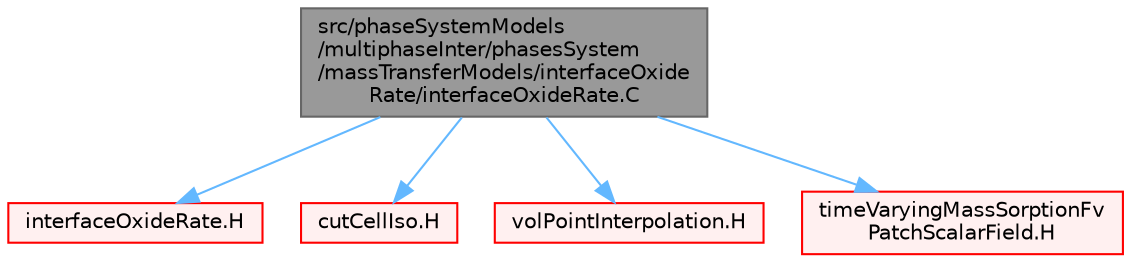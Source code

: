 digraph "src/phaseSystemModels/multiphaseInter/phasesSystem/massTransferModels/interfaceOxideRate/interfaceOxideRate.C"
{
 // LATEX_PDF_SIZE
  bgcolor="transparent";
  edge [fontname=Helvetica,fontsize=10,labelfontname=Helvetica,labelfontsize=10];
  node [fontname=Helvetica,fontsize=10,shape=box,height=0.2,width=0.4];
  Node1 [id="Node000001",label="src/phaseSystemModels\l/multiphaseInter/phasesSystem\l/massTransferModels/interfaceOxide\lRate/interfaceOxideRate.C",height=0.2,width=0.4,color="gray40", fillcolor="grey60", style="filled", fontcolor="black",tooltip=" "];
  Node1 -> Node2 [id="edge1_Node000001_Node000002",color="steelblue1",style="solid",tooltip=" "];
  Node2 [id="Node000002",label="interfaceOxideRate.H",height=0.2,width=0.4,color="red", fillcolor="#FFF0F0", style="filled",URL="$interfaceOxideRate_8H.html",tooltip=" "];
  Node1 -> Node4 [id="edge2_Node000001_Node000004",color="steelblue1",style="solid",tooltip=" "];
  Node4 [id="Node000004",label="cutCellIso.H",height=0.2,width=0.4,color="red", fillcolor="#FFF0F0", style="filled",URL="$cutCellIso_8H.html",tooltip=" "];
  Node1 -> Node393 [id="edge3_Node000001_Node000393",color="steelblue1",style="solid",tooltip=" "];
  Node393 [id="Node000393",label="volPointInterpolation.H",height=0.2,width=0.4,color="red", fillcolor="#FFF0F0", style="filled",URL="$volPointInterpolation_8H.html",tooltip=" "];
  Node1 -> Node404 [id="edge4_Node000001_Node000404",color="steelblue1",style="solid",tooltip=" "];
  Node404 [id="Node000404",label="timeVaryingMassSorptionFv\lPatchScalarField.H",height=0.2,width=0.4,color="red", fillcolor="#FFF0F0", style="filled",URL="$timeVaryingMassSorptionFvPatchScalarField_8H.html",tooltip=" "];
}
